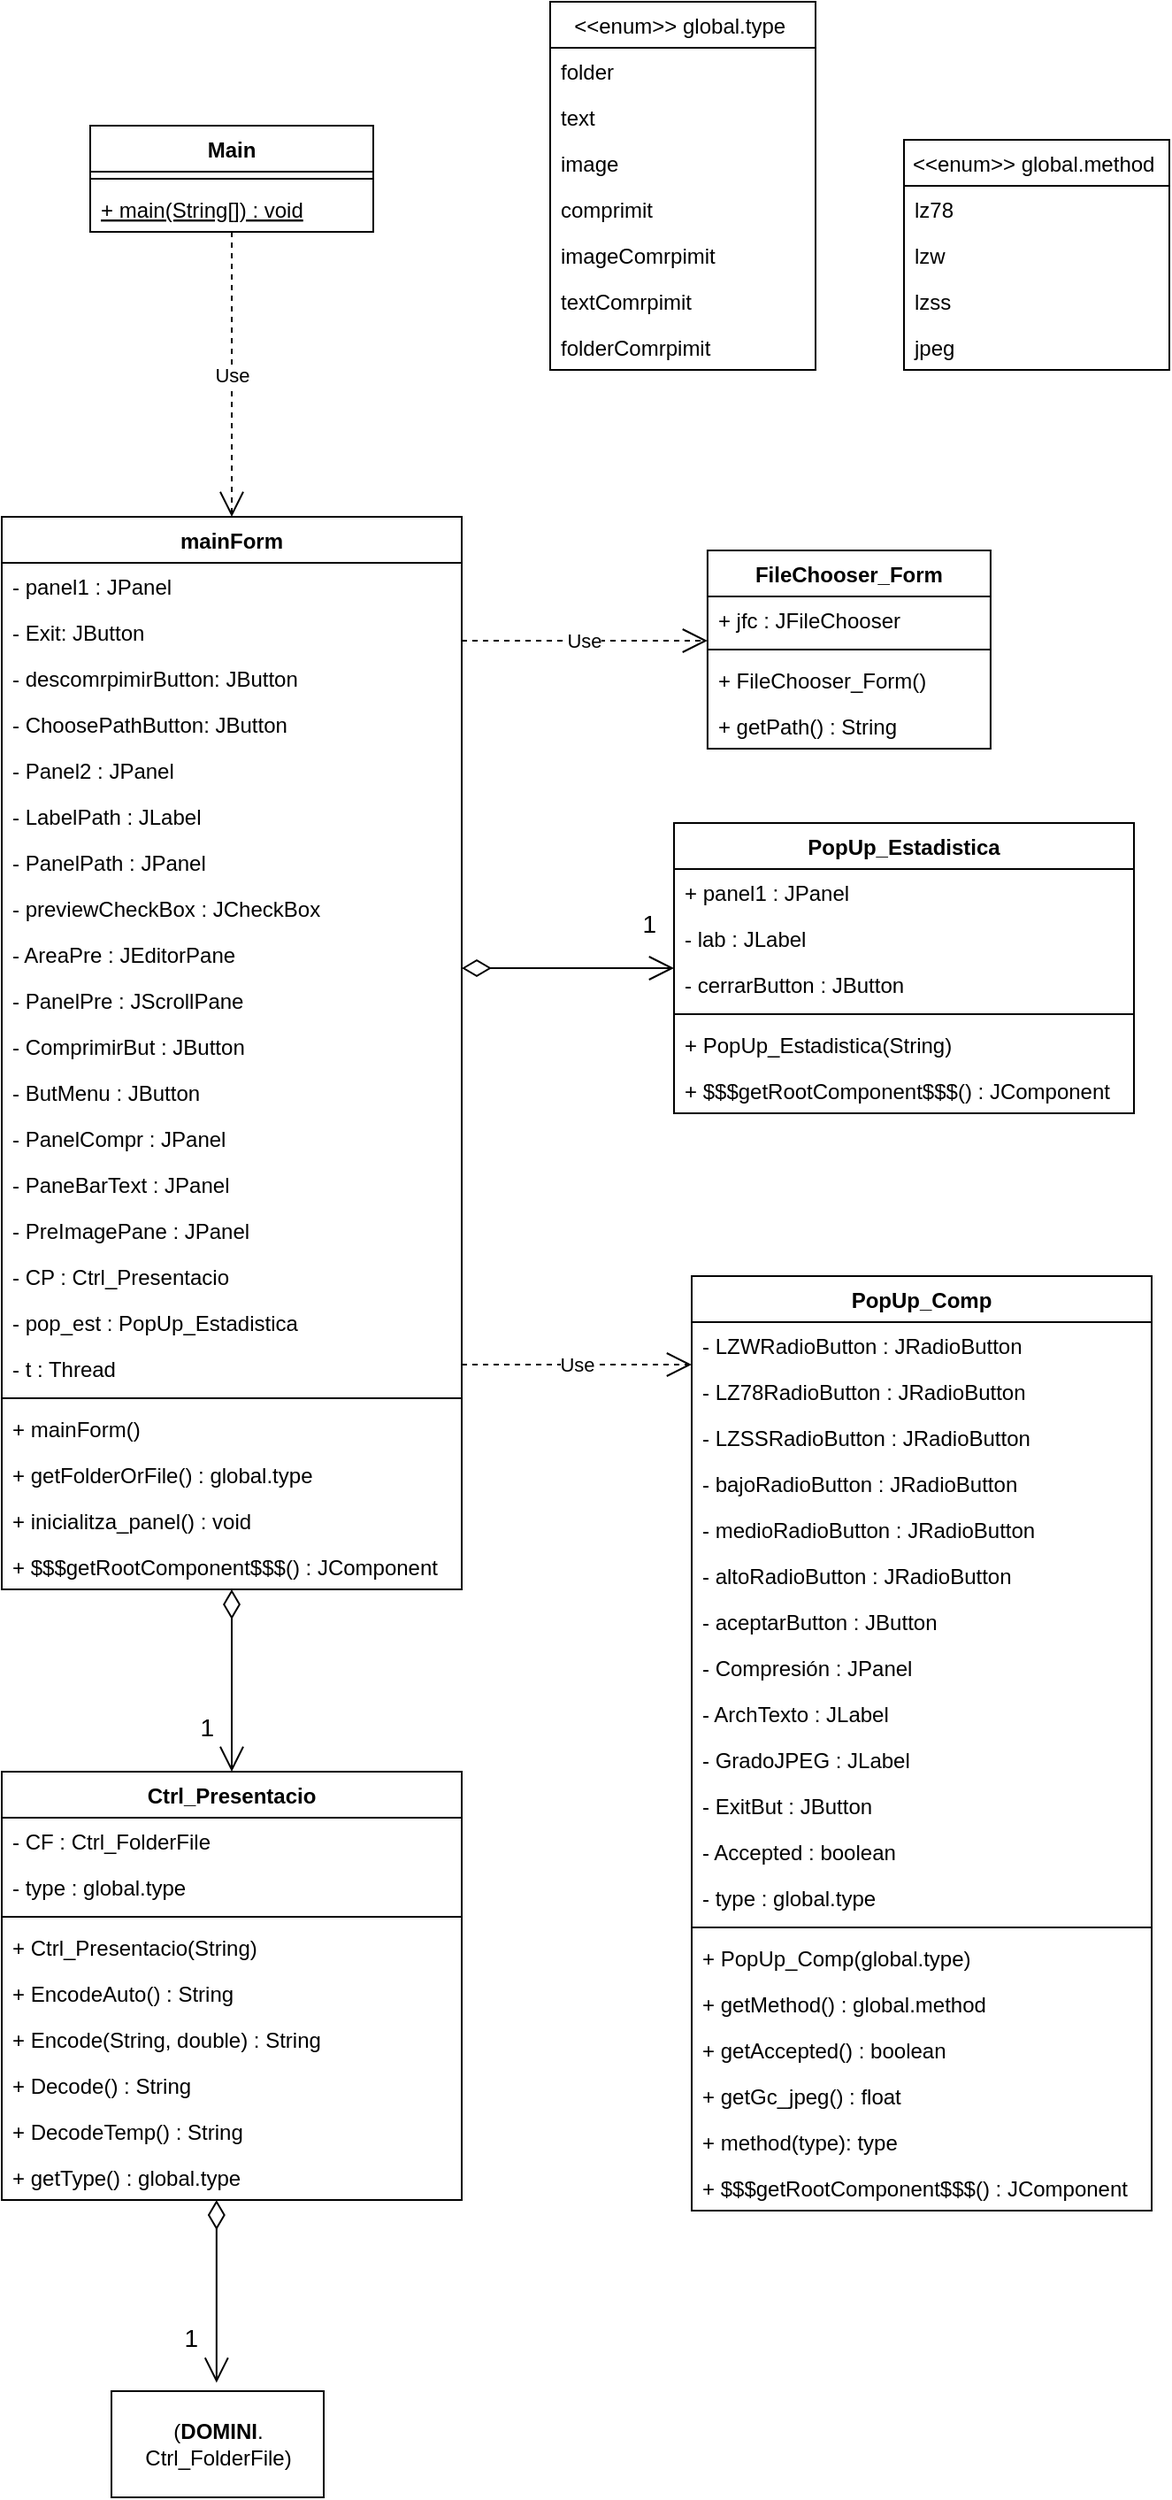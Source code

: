 <mxfile version="12.4.3" type="device" pages="1"><diagram id="G6PZwn-jRoXggaa4ccq8" name="Page-1"><mxGraphModel dx="1847" dy="668" grid="1" gridSize="10" guides="1" tooltips="1" connect="1" arrows="1" fold="1" page="1" pageScale="1" pageWidth="827" pageHeight="1169" math="0" shadow="0"><root><mxCell id="0"/><mxCell id="1" parent="0"/><mxCell id="ZvOrNMBZeosaN7y1ia8I-1" value="Main" style="swimlane;fontStyle=1;align=center;verticalAlign=top;childLayout=stackLayout;horizontal=1;startSize=26;horizontalStack=0;resizeParent=1;resizeParentMax=0;resizeLast=0;collapsible=1;marginBottom=0;" vertex="1" parent="1"><mxGeometry x="150" y="110" width="160" height="60" as="geometry"/></mxCell><mxCell id="ZvOrNMBZeosaN7y1ia8I-3" value="" style="line;strokeWidth=1;fillColor=none;align=left;verticalAlign=middle;spacingTop=-1;spacingLeft=3;spacingRight=3;rotatable=0;labelPosition=right;points=[];portConstraint=eastwest;" vertex="1" parent="ZvOrNMBZeosaN7y1ia8I-1"><mxGeometry y="26" width="160" height="8" as="geometry"/></mxCell><mxCell id="ZvOrNMBZeosaN7y1ia8I-4" value="+ main(String[]) : void" style="text;strokeColor=none;fillColor=none;align=left;verticalAlign=top;spacingLeft=4;spacingRight=4;overflow=hidden;rotatable=0;points=[[0,0.5],[1,0.5]];portConstraint=eastwest;fontStyle=4" vertex="1" parent="ZvOrNMBZeosaN7y1ia8I-1"><mxGeometry y="34" width="160" height="26" as="geometry"/></mxCell><mxCell id="ZvOrNMBZeosaN7y1ia8I-5" value="Use" style="endArrow=open;endSize=12;dashed=1;html=1;entryX=0.5;entryY=0;entryDx=0;entryDy=0;" edge="1" parent="1" source="ZvOrNMBZeosaN7y1ia8I-1" target="ZvOrNMBZeosaN7y1ia8I-6"><mxGeometry width="160" relative="1" as="geometry"><mxPoint x="167" y="290" as="sourcePoint"/><mxPoint x="207" y="310" as="targetPoint"/></mxGeometry></mxCell><mxCell id="ZvOrNMBZeosaN7y1ia8I-6" value="mainForm" style="swimlane;fontStyle=1;align=center;verticalAlign=top;childLayout=stackLayout;horizontal=1;startSize=26;horizontalStack=0;resizeParent=1;resizeParentMax=0;resizeLast=0;collapsible=1;marginBottom=0;" vertex="1" parent="1"><mxGeometry x="100" y="331" width="260" height="606" as="geometry"/></mxCell><mxCell id="ZvOrNMBZeosaN7y1ia8I-7" value="- panel1 : JPanel" style="text;strokeColor=none;fillColor=none;align=left;verticalAlign=top;spacingLeft=4;spacingRight=4;overflow=hidden;rotatable=0;points=[[0,0.5],[1,0.5]];portConstraint=eastwest;" vertex="1" parent="ZvOrNMBZeosaN7y1ia8I-6"><mxGeometry y="26" width="260" height="26" as="geometry"/></mxCell><mxCell id="ZvOrNMBZeosaN7y1ia8I-15" value="- Exit: JButton" style="text;strokeColor=none;fillColor=none;align=left;verticalAlign=top;spacingLeft=4;spacingRight=4;overflow=hidden;rotatable=0;points=[[0,0.5],[1,0.5]];portConstraint=eastwest;" vertex="1" parent="ZvOrNMBZeosaN7y1ia8I-6"><mxGeometry y="52" width="260" height="26" as="geometry"/></mxCell><mxCell id="ZvOrNMBZeosaN7y1ia8I-18" value="- descomrpimirButton: JButton" style="text;strokeColor=none;fillColor=none;align=left;verticalAlign=top;spacingLeft=4;spacingRight=4;overflow=hidden;rotatable=0;points=[[0,0.5],[1,0.5]];portConstraint=eastwest;" vertex="1" parent="ZvOrNMBZeosaN7y1ia8I-6"><mxGeometry y="78" width="260" height="26" as="geometry"/></mxCell><mxCell id="ZvOrNMBZeosaN7y1ia8I-20" value="- ChoosePathButton: JButton" style="text;strokeColor=none;fillColor=none;align=left;verticalAlign=top;spacingLeft=4;spacingRight=4;overflow=hidden;rotatable=0;points=[[0,0.5],[1,0.5]];portConstraint=eastwest;" vertex="1" parent="ZvOrNMBZeosaN7y1ia8I-6"><mxGeometry y="104" width="260" height="26" as="geometry"/></mxCell><mxCell id="ZvOrNMBZeosaN7y1ia8I-16" value="- Panel2 : JPanel" style="text;strokeColor=none;fillColor=none;align=left;verticalAlign=top;spacingLeft=4;spacingRight=4;overflow=hidden;rotatable=0;points=[[0,0.5],[1,0.5]];portConstraint=eastwest;" vertex="1" parent="ZvOrNMBZeosaN7y1ia8I-6"><mxGeometry y="130" width="260" height="26" as="geometry"/></mxCell><mxCell id="ZvOrNMBZeosaN7y1ia8I-17" value="- LabelPath : JLabel" style="text;strokeColor=none;fillColor=none;align=left;verticalAlign=top;spacingLeft=4;spacingRight=4;overflow=hidden;rotatable=0;points=[[0,0.5],[1,0.5]];portConstraint=eastwest;" vertex="1" parent="ZvOrNMBZeosaN7y1ia8I-6"><mxGeometry y="156" width="260" height="26" as="geometry"/></mxCell><mxCell id="ZvOrNMBZeosaN7y1ia8I-21" value="- PanelPath : JPanel" style="text;strokeColor=none;fillColor=none;align=left;verticalAlign=top;spacingLeft=4;spacingRight=4;overflow=hidden;rotatable=0;points=[[0,0.5],[1,0.5]];portConstraint=eastwest;" vertex="1" parent="ZvOrNMBZeosaN7y1ia8I-6"><mxGeometry y="182" width="260" height="26" as="geometry"/></mxCell><mxCell id="ZvOrNMBZeosaN7y1ia8I-22" value="- previewCheckBox : JCheckBox" style="text;strokeColor=none;fillColor=none;align=left;verticalAlign=top;spacingLeft=4;spacingRight=4;overflow=hidden;rotatable=0;points=[[0,0.5],[1,0.5]];portConstraint=eastwest;" vertex="1" parent="ZvOrNMBZeosaN7y1ia8I-6"><mxGeometry y="208" width="260" height="26" as="geometry"/></mxCell><mxCell id="ZvOrNMBZeosaN7y1ia8I-23" value="- AreaPre : JEditorPane" style="text;strokeColor=none;fillColor=none;align=left;verticalAlign=top;spacingLeft=4;spacingRight=4;overflow=hidden;rotatable=0;points=[[0,0.5],[1,0.5]];portConstraint=eastwest;" vertex="1" parent="ZvOrNMBZeosaN7y1ia8I-6"><mxGeometry y="234" width="260" height="26" as="geometry"/></mxCell><mxCell id="ZvOrNMBZeosaN7y1ia8I-24" value="- PanelPre : JScrollPane " style="text;strokeColor=none;fillColor=none;align=left;verticalAlign=top;spacingLeft=4;spacingRight=4;overflow=hidden;rotatable=0;points=[[0,0.5],[1,0.5]];portConstraint=eastwest;" vertex="1" parent="ZvOrNMBZeosaN7y1ia8I-6"><mxGeometry y="260" width="260" height="26" as="geometry"/></mxCell><mxCell id="ZvOrNMBZeosaN7y1ia8I-25" value="- ComprimirBut : JButton " style="text;strokeColor=none;fillColor=none;align=left;verticalAlign=top;spacingLeft=4;spacingRight=4;overflow=hidden;rotatable=0;points=[[0,0.5],[1,0.5]];portConstraint=eastwest;" vertex="1" parent="ZvOrNMBZeosaN7y1ia8I-6"><mxGeometry y="286" width="260" height="26" as="geometry"/></mxCell><mxCell id="ZvOrNMBZeosaN7y1ia8I-31" value="- ButMenu : JButton " style="text;strokeColor=none;fillColor=none;align=left;verticalAlign=top;spacingLeft=4;spacingRight=4;overflow=hidden;rotatable=0;points=[[0,0.5],[1,0.5]];portConstraint=eastwest;" vertex="1" parent="ZvOrNMBZeosaN7y1ia8I-6"><mxGeometry y="312" width="260" height="26" as="geometry"/></mxCell><mxCell id="ZvOrNMBZeosaN7y1ia8I-32" value="- PanelCompr : JPanel " style="text;strokeColor=none;fillColor=none;align=left;verticalAlign=top;spacingLeft=4;spacingRight=4;overflow=hidden;rotatable=0;points=[[0,0.5],[1,0.5]];portConstraint=eastwest;" vertex="1" parent="ZvOrNMBZeosaN7y1ia8I-6"><mxGeometry y="338" width="260" height="26" as="geometry"/></mxCell><mxCell id="ZvOrNMBZeosaN7y1ia8I-33" value="- PaneBarText : JPanel " style="text;strokeColor=none;fillColor=none;align=left;verticalAlign=top;spacingLeft=4;spacingRight=4;overflow=hidden;rotatable=0;points=[[0,0.5],[1,0.5]];portConstraint=eastwest;" vertex="1" parent="ZvOrNMBZeosaN7y1ia8I-6"><mxGeometry y="364" width="260" height="26" as="geometry"/></mxCell><mxCell id="ZvOrNMBZeosaN7y1ia8I-34" value="- PreImagePane : JPanel " style="text;strokeColor=none;fillColor=none;align=left;verticalAlign=top;spacingLeft=4;spacingRight=4;overflow=hidden;rotatable=0;points=[[0,0.5],[1,0.5]];portConstraint=eastwest;" vertex="1" parent="ZvOrNMBZeosaN7y1ia8I-6"><mxGeometry y="390" width="260" height="26" as="geometry"/></mxCell><mxCell id="ZvOrNMBZeosaN7y1ia8I-26" value="- CP : Ctrl_Presentacio" style="text;strokeColor=none;fillColor=none;align=left;verticalAlign=top;spacingLeft=4;spacingRight=4;overflow=hidden;rotatable=0;points=[[0,0.5],[1,0.5]];portConstraint=eastwest;" vertex="1" parent="ZvOrNMBZeosaN7y1ia8I-6"><mxGeometry y="416" width="260" height="26" as="geometry"/></mxCell><mxCell id="ZvOrNMBZeosaN7y1ia8I-30" value="- pop_est : PopUp_Estadistica " style="text;strokeColor=none;fillColor=none;align=left;verticalAlign=top;spacingLeft=4;spacingRight=4;overflow=hidden;rotatable=0;points=[[0,0.5],[1,0.5]];portConstraint=eastwest;" vertex="1" parent="ZvOrNMBZeosaN7y1ia8I-6"><mxGeometry y="442" width="260" height="26" as="geometry"/></mxCell><mxCell id="ZvOrNMBZeosaN7y1ia8I-29" value="- t : Thread " style="text;strokeColor=none;fillColor=none;align=left;verticalAlign=top;spacingLeft=4;spacingRight=4;overflow=hidden;rotatable=0;points=[[0,0.5],[1,0.5]];portConstraint=eastwest;" vertex="1" parent="ZvOrNMBZeosaN7y1ia8I-6"><mxGeometry y="468" width="260" height="26" as="geometry"/></mxCell><mxCell id="ZvOrNMBZeosaN7y1ia8I-8" value="" style="line;strokeWidth=1;fillColor=none;align=left;verticalAlign=middle;spacingTop=-1;spacingLeft=3;spacingRight=3;rotatable=0;labelPosition=right;points=[];portConstraint=eastwest;" vertex="1" parent="ZvOrNMBZeosaN7y1ia8I-6"><mxGeometry y="494" width="260" height="8" as="geometry"/></mxCell><mxCell id="ZvOrNMBZeosaN7y1ia8I-9" value="+ mainForm()" style="text;strokeColor=none;fillColor=none;align=left;verticalAlign=top;spacingLeft=4;spacingRight=4;overflow=hidden;rotatable=0;points=[[0,0.5],[1,0.5]];portConstraint=eastwest;" vertex="1" parent="ZvOrNMBZeosaN7y1ia8I-6"><mxGeometry y="502" width="260" height="26" as="geometry"/></mxCell><mxCell id="ZvOrNMBZeosaN7y1ia8I-35" value="+ getFolderOrFile() : global.type" style="text;strokeColor=none;fillColor=none;align=left;verticalAlign=top;spacingLeft=4;spacingRight=4;overflow=hidden;rotatable=0;points=[[0,0.5],[1,0.5]];portConstraint=eastwest;" vertex="1" parent="ZvOrNMBZeosaN7y1ia8I-6"><mxGeometry y="528" width="260" height="26" as="geometry"/></mxCell><mxCell id="ZvOrNMBZeosaN7y1ia8I-36" value="+ inicialitza_panel() : void" style="text;strokeColor=none;fillColor=none;align=left;verticalAlign=top;spacingLeft=4;spacingRight=4;overflow=hidden;rotatable=0;points=[[0,0.5],[1,0.5]];portConstraint=eastwest;" vertex="1" parent="ZvOrNMBZeosaN7y1ia8I-6"><mxGeometry y="554" width="260" height="26" as="geometry"/></mxCell><mxCell id="ZvOrNMBZeosaN7y1ia8I-38" value="+ $$$getRootComponent$$$() : JComponent" style="text;strokeColor=none;fillColor=none;align=left;verticalAlign=top;spacingLeft=4;spacingRight=4;overflow=hidden;rotatable=0;points=[[0,0.5],[1,0.5]];portConstraint=eastwest;" vertex="1" parent="ZvOrNMBZeosaN7y1ia8I-6"><mxGeometry y="580" width="260" height="26" as="geometry"/></mxCell><mxCell id="ZvOrNMBZeosaN7y1ia8I-39" value="" style="endArrow=open;html=1;endSize=12;startArrow=diamondThin;startSize=14;startFill=0;edgeStyle=orthogonalEdgeStyle;entryX=0.5;entryY=0;entryDx=0;entryDy=0;" edge="1" parent="1" source="ZvOrNMBZeosaN7y1ia8I-6" target="ZvOrNMBZeosaN7y1ia8I-42"><mxGeometry relative="1" as="geometry"><mxPoint x="70" y="960" as="sourcePoint"/><mxPoint x="30" y="1060" as="targetPoint"/></mxGeometry></mxCell><mxCell id="ZvOrNMBZeosaN7y1ia8I-41" value="&lt;font style=&quot;font-size: 14px&quot;&gt;1&lt;/font&gt;" style="resizable=0;html=1;align=right;verticalAlign=top;labelBackgroundColor=#ffffff;fontSize=10;" connectable="0" vertex="1" parent="ZvOrNMBZeosaN7y1ia8I-39"><mxGeometry x="1" relative="1" as="geometry"><mxPoint x="-10" y="-40" as="offset"/></mxGeometry></mxCell><mxCell id="ZvOrNMBZeosaN7y1ia8I-42" value="Ctrl_Presentacio" style="swimlane;fontStyle=1;align=center;verticalAlign=top;childLayout=stackLayout;horizontal=1;startSize=26;horizontalStack=0;resizeParent=1;resizeParentMax=0;resizeLast=0;collapsible=1;marginBottom=0;" vertex="1" parent="1"><mxGeometry x="100" y="1040" width="260" height="242" as="geometry"/></mxCell><mxCell id="ZvOrNMBZeosaN7y1ia8I-43" value="- CF : Ctrl_FolderFile" style="text;strokeColor=none;fillColor=none;align=left;verticalAlign=top;spacingLeft=4;spacingRight=4;overflow=hidden;rotatable=0;points=[[0,0.5],[1,0.5]];portConstraint=eastwest;" vertex="1" parent="ZvOrNMBZeosaN7y1ia8I-42"><mxGeometry y="26" width="260" height="26" as="geometry"/></mxCell><mxCell id="ZvOrNMBZeosaN7y1ia8I-46" value="- type : global.type" style="text;strokeColor=none;fillColor=none;align=left;verticalAlign=top;spacingLeft=4;spacingRight=4;overflow=hidden;rotatable=0;points=[[0,0.5],[1,0.5]];portConstraint=eastwest;" vertex="1" parent="ZvOrNMBZeosaN7y1ia8I-42"><mxGeometry y="52" width="260" height="26" as="geometry"/></mxCell><mxCell id="ZvOrNMBZeosaN7y1ia8I-44" value="" style="line;strokeWidth=1;fillColor=none;align=left;verticalAlign=middle;spacingTop=-1;spacingLeft=3;spacingRight=3;rotatable=0;labelPosition=right;points=[];portConstraint=eastwest;" vertex="1" parent="ZvOrNMBZeosaN7y1ia8I-42"><mxGeometry y="78" width="260" height="8" as="geometry"/></mxCell><mxCell id="ZvOrNMBZeosaN7y1ia8I-45" value="+ Ctrl_Presentacio(String)" style="text;strokeColor=none;fillColor=none;align=left;verticalAlign=top;spacingLeft=4;spacingRight=4;overflow=hidden;rotatable=0;points=[[0,0.5],[1,0.5]];portConstraint=eastwest;" vertex="1" parent="ZvOrNMBZeosaN7y1ia8I-42"><mxGeometry y="86" width="260" height="26" as="geometry"/></mxCell><mxCell id="ZvOrNMBZeosaN7y1ia8I-47" value="+ EncodeAuto() : String" style="text;strokeColor=none;fillColor=none;align=left;verticalAlign=top;spacingLeft=4;spacingRight=4;overflow=hidden;rotatable=0;points=[[0,0.5],[1,0.5]];portConstraint=eastwest;" vertex="1" parent="ZvOrNMBZeosaN7y1ia8I-42"><mxGeometry y="112" width="260" height="26" as="geometry"/></mxCell><mxCell id="ZvOrNMBZeosaN7y1ia8I-48" value="+ Encode(String, double) : String" style="text;strokeColor=none;fillColor=none;align=left;verticalAlign=top;spacingLeft=4;spacingRight=4;overflow=hidden;rotatable=0;points=[[0,0.5],[1,0.5]];portConstraint=eastwest;" vertex="1" parent="ZvOrNMBZeosaN7y1ia8I-42"><mxGeometry y="138" width="260" height="26" as="geometry"/></mxCell><mxCell id="ZvOrNMBZeosaN7y1ia8I-49" value="+ Decode() : String" style="text;strokeColor=none;fillColor=none;align=left;verticalAlign=top;spacingLeft=4;spacingRight=4;overflow=hidden;rotatable=0;points=[[0,0.5],[1,0.5]];portConstraint=eastwest;" vertex="1" parent="ZvOrNMBZeosaN7y1ia8I-42"><mxGeometry y="164" width="260" height="26" as="geometry"/></mxCell><mxCell id="ZvOrNMBZeosaN7y1ia8I-50" value="+ DecodeTemp() : String" style="text;strokeColor=none;fillColor=none;align=left;verticalAlign=top;spacingLeft=4;spacingRight=4;overflow=hidden;rotatable=0;points=[[0,0.5],[1,0.5]];portConstraint=eastwest;" vertex="1" parent="ZvOrNMBZeosaN7y1ia8I-42"><mxGeometry y="190" width="260" height="26" as="geometry"/></mxCell><mxCell id="ZvOrNMBZeosaN7y1ia8I-51" value="+ getType() : global.type" style="text;strokeColor=none;fillColor=none;align=left;verticalAlign=top;spacingLeft=4;spacingRight=4;overflow=hidden;rotatable=0;points=[[0,0.5],[1,0.5]];portConstraint=eastwest;" vertex="1" parent="ZvOrNMBZeosaN7y1ia8I-42"><mxGeometry y="216" width="260" height="26" as="geometry"/></mxCell><mxCell id="ZvOrNMBZeosaN7y1ia8I-54" value="" style="endArrow=open;html=1;endSize=12;startArrow=diamondThin;startSize=14;startFill=0;edgeStyle=orthogonalEdgeStyle;" edge="1" parent="1"><mxGeometry relative="1" as="geometry"><mxPoint x="360" y="586" as="sourcePoint"/><mxPoint x="480" y="586" as="targetPoint"/></mxGeometry></mxCell><mxCell id="ZvOrNMBZeosaN7y1ia8I-55" value="&lt;font style=&quot;font-size: 14px&quot;&gt;1&lt;/font&gt;" style="resizable=0;html=1;align=right;verticalAlign=top;labelBackgroundColor=#ffffff;fontSize=10;" connectable="0" vertex="1" parent="ZvOrNMBZeosaN7y1ia8I-54"><mxGeometry x="1" relative="1" as="geometry"><mxPoint x="-10" y="-40" as="offset"/></mxGeometry></mxCell><mxCell id="ZvOrNMBZeosaN7y1ia8I-56" value="" style="endArrow=open;html=1;endSize=12;startArrow=diamondThin;startSize=14;startFill=0;edgeStyle=orthogonalEdgeStyle;entryX=0.5;entryY=0;entryDx=0;entryDy=0;" edge="1" parent="1"><mxGeometry relative="1" as="geometry"><mxPoint x="221.408" y="1282" as="sourcePoint"/><mxPoint x="221.408" y="1385.235" as="targetPoint"/></mxGeometry></mxCell><mxCell id="ZvOrNMBZeosaN7y1ia8I-57" value="&lt;font style=&quot;font-size: 14px&quot;&gt;1&lt;/font&gt;" style="resizable=0;html=1;align=right;verticalAlign=top;labelBackgroundColor=#ffffff;fontSize=10;" connectable="0" vertex="1" parent="ZvOrNMBZeosaN7y1ia8I-56"><mxGeometry x="1" relative="1" as="geometry"><mxPoint x="-10" y="-40" as="offset"/></mxGeometry></mxCell><mxCell id="ZvOrNMBZeosaN7y1ia8I-58" value="(&lt;b&gt;DOMINI&lt;/b&gt;.&lt;br&gt;Ctrl_FolderFile)" style="html=1;" vertex="1" parent="1"><mxGeometry x="162" y="1390" width="120" height="60" as="geometry"/></mxCell><mxCell id="ZvOrNMBZeosaN7y1ia8I-59" value="PopUp_Estadistica" style="swimlane;fontStyle=1;align=center;verticalAlign=top;childLayout=stackLayout;horizontal=1;startSize=26;horizontalStack=0;resizeParent=1;resizeParentMax=0;resizeLast=0;collapsible=1;marginBottom=0;" vertex="1" parent="1"><mxGeometry x="480" y="504" width="260" height="164" as="geometry"/></mxCell><mxCell id="ZvOrNMBZeosaN7y1ia8I-60" value="+ panel1 : JPanel" style="text;strokeColor=none;fillColor=none;align=left;verticalAlign=top;spacingLeft=4;spacingRight=4;overflow=hidden;rotatable=0;points=[[0,0.5],[1,0.5]];portConstraint=eastwest;" vertex="1" parent="ZvOrNMBZeosaN7y1ia8I-59"><mxGeometry y="26" width="260" height="26" as="geometry"/></mxCell><mxCell id="ZvOrNMBZeosaN7y1ia8I-63" value="- lab : JLabel" style="text;strokeColor=none;fillColor=none;align=left;verticalAlign=top;spacingLeft=4;spacingRight=4;overflow=hidden;rotatable=0;points=[[0,0.5],[1,0.5]];portConstraint=eastwest;" vertex="1" parent="ZvOrNMBZeosaN7y1ia8I-59"><mxGeometry y="52" width="260" height="26" as="geometry"/></mxCell><mxCell id="ZvOrNMBZeosaN7y1ia8I-64" value="- cerrarButton : JButton" style="text;strokeColor=none;fillColor=none;align=left;verticalAlign=top;spacingLeft=4;spacingRight=4;overflow=hidden;rotatable=0;points=[[0,0.5],[1,0.5]];portConstraint=eastwest;" vertex="1" parent="ZvOrNMBZeosaN7y1ia8I-59"><mxGeometry y="78" width="260" height="26" as="geometry"/></mxCell><mxCell id="ZvOrNMBZeosaN7y1ia8I-61" value="" style="line;strokeWidth=1;fillColor=none;align=left;verticalAlign=middle;spacingTop=-1;spacingLeft=3;spacingRight=3;rotatable=0;labelPosition=right;points=[];portConstraint=eastwest;" vertex="1" parent="ZvOrNMBZeosaN7y1ia8I-59"><mxGeometry y="104" width="260" height="8" as="geometry"/></mxCell><mxCell id="ZvOrNMBZeosaN7y1ia8I-62" value="+ PopUp_Estadistica(String)" style="text;strokeColor=none;fillColor=none;align=left;verticalAlign=top;spacingLeft=4;spacingRight=4;overflow=hidden;rotatable=0;points=[[0,0.5],[1,0.5]];portConstraint=eastwest;" vertex="1" parent="ZvOrNMBZeosaN7y1ia8I-59"><mxGeometry y="112" width="260" height="26" as="geometry"/></mxCell><mxCell id="ZvOrNMBZeosaN7y1ia8I-68" value="+ $$$getRootComponent$$$() : JComponent" style="text;strokeColor=none;fillColor=none;align=left;verticalAlign=top;spacingLeft=4;spacingRight=4;overflow=hidden;rotatable=0;points=[[0,0.5],[1,0.5]];portConstraint=eastwest;" vertex="1" parent="ZvOrNMBZeosaN7y1ia8I-59"><mxGeometry y="138" width="260" height="26" as="geometry"/></mxCell><mxCell id="ZvOrNMBZeosaN7y1ia8I-69" value="FileChooser_Form" style="swimlane;fontStyle=1;align=center;verticalAlign=top;childLayout=stackLayout;horizontal=1;startSize=26;horizontalStack=0;resizeParent=1;resizeParentMax=0;resizeLast=0;collapsible=1;marginBottom=0;" vertex="1" parent="1"><mxGeometry x="498.96" y="350" width="160" height="112" as="geometry"/></mxCell><mxCell id="ZvOrNMBZeosaN7y1ia8I-70" value="+ jfc : JFileChooser" style="text;strokeColor=none;fillColor=none;align=left;verticalAlign=top;spacingLeft=4;spacingRight=4;overflow=hidden;rotatable=0;points=[[0,0.5],[1,0.5]];portConstraint=eastwest;" vertex="1" parent="ZvOrNMBZeosaN7y1ia8I-69"><mxGeometry y="26" width="160" height="26" as="geometry"/></mxCell><mxCell id="ZvOrNMBZeosaN7y1ia8I-71" value="" style="line;strokeWidth=1;fillColor=none;align=left;verticalAlign=middle;spacingTop=-1;spacingLeft=3;spacingRight=3;rotatable=0;labelPosition=right;points=[];portConstraint=eastwest;" vertex="1" parent="ZvOrNMBZeosaN7y1ia8I-69"><mxGeometry y="52" width="160" height="8" as="geometry"/></mxCell><mxCell id="ZvOrNMBZeosaN7y1ia8I-72" value="+ FileChooser_Form()" style="text;strokeColor=none;fillColor=none;align=left;verticalAlign=top;spacingLeft=4;spacingRight=4;overflow=hidden;rotatable=0;points=[[0,0.5],[1,0.5]];portConstraint=eastwest;" vertex="1" parent="ZvOrNMBZeosaN7y1ia8I-69"><mxGeometry y="60" width="160" height="26" as="geometry"/></mxCell><mxCell id="ZvOrNMBZeosaN7y1ia8I-74" value="+ getPath() : String" style="text;strokeColor=none;fillColor=none;align=left;verticalAlign=top;spacingLeft=4;spacingRight=4;overflow=hidden;rotatable=0;points=[[0,0.5],[1,0.5]];portConstraint=eastwest;" vertex="1" parent="ZvOrNMBZeosaN7y1ia8I-69"><mxGeometry y="86" width="160" height="26" as="geometry"/></mxCell><mxCell id="ZvOrNMBZeosaN7y1ia8I-73" value="Use" style="endArrow=open;endSize=12;dashed=1;html=1;exitX=1.004;exitY=0.808;exitDx=0;exitDy=0;exitPerimeter=0;" edge="1" parent="1"><mxGeometry width="160" relative="1" as="geometry"><mxPoint x="360.0" y="401.008" as="sourcePoint"/><mxPoint x="498.96" y="401" as="targetPoint"/></mxGeometry></mxCell><mxCell id="ZvOrNMBZeosaN7y1ia8I-75" value="Use" style="endArrow=open;endSize=12;dashed=1;html=1;" edge="1" parent="1"><mxGeometry width="160" relative="1" as="geometry"><mxPoint x="360" y="810" as="sourcePoint"/><mxPoint x="490" y="810" as="targetPoint"/></mxGeometry></mxCell><mxCell id="ZvOrNMBZeosaN7y1ia8I-76" value="PopUp_Comp" style="swimlane;fontStyle=1;align=center;verticalAlign=top;childLayout=stackLayout;horizontal=1;startSize=26;horizontalStack=0;resizeParent=1;resizeParentMax=0;resizeLast=0;collapsible=1;marginBottom=0;" vertex="1" parent="1"><mxGeometry x="490" y="760" width="260" height="528" as="geometry"/></mxCell><mxCell id="ZvOrNMBZeosaN7y1ia8I-77" value="- LZWRadioButton : JRadioButton" style="text;strokeColor=none;fillColor=none;align=left;verticalAlign=top;spacingLeft=4;spacingRight=4;overflow=hidden;rotatable=0;points=[[0,0.5],[1,0.5]];portConstraint=eastwest;" vertex="1" parent="ZvOrNMBZeosaN7y1ia8I-76"><mxGeometry y="26" width="260" height="26" as="geometry"/></mxCell><mxCell id="ZvOrNMBZeosaN7y1ia8I-82" value="- LZ78RadioButton : JRadioButton" style="text;strokeColor=none;fillColor=none;align=left;verticalAlign=top;spacingLeft=4;spacingRight=4;overflow=hidden;rotatable=0;points=[[0,0.5],[1,0.5]];portConstraint=eastwest;" vertex="1" parent="ZvOrNMBZeosaN7y1ia8I-76"><mxGeometry y="52" width="260" height="26" as="geometry"/></mxCell><mxCell id="ZvOrNMBZeosaN7y1ia8I-84" value="- LZSSRadioButton : JRadioButton" style="text;strokeColor=none;fillColor=none;align=left;verticalAlign=top;spacingLeft=4;spacingRight=4;overflow=hidden;rotatable=0;points=[[0,0.5],[1,0.5]];portConstraint=eastwest;" vertex="1" parent="ZvOrNMBZeosaN7y1ia8I-76"><mxGeometry y="78" width="260" height="26" as="geometry"/></mxCell><mxCell id="ZvOrNMBZeosaN7y1ia8I-83" value="- bajoRadioButton : JRadioButton" style="text;strokeColor=none;fillColor=none;align=left;verticalAlign=top;spacingLeft=4;spacingRight=4;overflow=hidden;rotatable=0;points=[[0,0.5],[1,0.5]];portConstraint=eastwest;" vertex="1" parent="ZvOrNMBZeosaN7y1ia8I-76"><mxGeometry y="104" width="260" height="26" as="geometry"/></mxCell><mxCell id="ZvOrNMBZeosaN7y1ia8I-81" value="- medioRadioButton : JRadioButton" style="text;strokeColor=none;fillColor=none;align=left;verticalAlign=top;spacingLeft=4;spacingRight=4;overflow=hidden;rotatable=0;points=[[0,0.5],[1,0.5]];portConstraint=eastwest;" vertex="1" parent="ZvOrNMBZeosaN7y1ia8I-76"><mxGeometry y="130" width="260" height="26" as="geometry"/></mxCell><mxCell id="ZvOrNMBZeosaN7y1ia8I-80" value="- altoRadioButton : JRadioButton" style="text;strokeColor=none;fillColor=none;align=left;verticalAlign=top;spacingLeft=4;spacingRight=4;overflow=hidden;rotatable=0;points=[[0,0.5],[1,0.5]];portConstraint=eastwest;" vertex="1" parent="ZvOrNMBZeosaN7y1ia8I-76"><mxGeometry y="156" width="260" height="26" as="geometry"/></mxCell><mxCell id="ZvOrNMBZeosaN7y1ia8I-85" value="- aceptarButton : JButton" style="text;strokeColor=none;fillColor=none;align=left;verticalAlign=top;spacingLeft=4;spacingRight=4;overflow=hidden;rotatable=0;points=[[0,0.5],[1,0.5]];portConstraint=eastwest;" vertex="1" parent="ZvOrNMBZeosaN7y1ia8I-76"><mxGeometry y="182" width="260" height="26" as="geometry"/></mxCell><mxCell id="ZvOrNMBZeosaN7y1ia8I-86" value="- Compresión : JPanel" style="text;strokeColor=none;fillColor=none;align=left;verticalAlign=top;spacingLeft=4;spacingRight=4;overflow=hidden;rotatable=0;points=[[0,0.5],[1,0.5]];portConstraint=eastwest;" vertex="1" parent="ZvOrNMBZeosaN7y1ia8I-76"><mxGeometry y="208" width="260" height="26" as="geometry"/></mxCell><mxCell id="ZvOrNMBZeosaN7y1ia8I-87" value="- ArchTexto : JLabel" style="text;strokeColor=none;fillColor=none;align=left;verticalAlign=top;spacingLeft=4;spacingRight=4;overflow=hidden;rotatable=0;points=[[0,0.5],[1,0.5]];portConstraint=eastwest;" vertex="1" parent="ZvOrNMBZeosaN7y1ia8I-76"><mxGeometry y="234" width="260" height="26" as="geometry"/></mxCell><mxCell id="ZvOrNMBZeosaN7y1ia8I-88" value="- GradoJPEG : JLabel" style="text;strokeColor=none;fillColor=none;align=left;verticalAlign=top;spacingLeft=4;spacingRight=4;overflow=hidden;rotatable=0;points=[[0,0.5],[1,0.5]];portConstraint=eastwest;" vertex="1" parent="ZvOrNMBZeosaN7y1ia8I-76"><mxGeometry y="260" width="260" height="26" as="geometry"/></mxCell><mxCell id="ZvOrNMBZeosaN7y1ia8I-90" value="- ExitBut : JButton" style="text;strokeColor=none;fillColor=none;align=left;verticalAlign=top;spacingLeft=4;spacingRight=4;overflow=hidden;rotatable=0;points=[[0,0.5],[1,0.5]];portConstraint=eastwest;" vertex="1" parent="ZvOrNMBZeosaN7y1ia8I-76"><mxGeometry y="286" width="260" height="26" as="geometry"/></mxCell><mxCell id="ZvOrNMBZeosaN7y1ia8I-91" value="- Accepted : boolean" style="text;strokeColor=none;fillColor=none;align=left;verticalAlign=top;spacingLeft=4;spacingRight=4;overflow=hidden;rotatable=0;points=[[0,0.5],[1,0.5]];portConstraint=eastwest;" vertex="1" parent="ZvOrNMBZeosaN7y1ia8I-76"><mxGeometry y="312" width="260" height="26" as="geometry"/></mxCell><mxCell id="ZvOrNMBZeosaN7y1ia8I-89" value="- type : global.type" style="text;strokeColor=none;fillColor=none;align=left;verticalAlign=top;spacingLeft=4;spacingRight=4;overflow=hidden;rotatable=0;points=[[0,0.5],[1,0.5]];portConstraint=eastwest;" vertex="1" parent="ZvOrNMBZeosaN7y1ia8I-76"><mxGeometry y="338" width="260" height="26" as="geometry"/></mxCell><mxCell id="ZvOrNMBZeosaN7y1ia8I-78" value="" style="line;strokeWidth=1;fillColor=none;align=left;verticalAlign=middle;spacingTop=-1;spacingLeft=3;spacingRight=3;rotatable=0;labelPosition=right;points=[];portConstraint=eastwest;" vertex="1" parent="ZvOrNMBZeosaN7y1ia8I-76"><mxGeometry y="364" width="260" height="8" as="geometry"/></mxCell><mxCell id="ZvOrNMBZeosaN7y1ia8I-79" value="+ PopUp_Comp(global.type)" style="text;strokeColor=none;fillColor=none;align=left;verticalAlign=top;spacingLeft=4;spacingRight=4;overflow=hidden;rotatable=0;points=[[0,0.5],[1,0.5]];portConstraint=eastwest;" vertex="1" parent="ZvOrNMBZeosaN7y1ia8I-76"><mxGeometry y="372" width="260" height="26" as="geometry"/></mxCell><mxCell id="ZvOrNMBZeosaN7y1ia8I-92" value="+ getMethod() : global.method" style="text;strokeColor=none;fillColor=none;align=left;verticalAlign=top;spacingLeft=4;spacingRight=4;overflow=hidden;rotatable=0;points=[[0,0.5],[1,0.5]];portConstraint=eastwest;" vertex="1" parent="ZvOrNMBZeosaN7y1ia8I-76"><mxGeometry y="398" width="260" height="26" as="geometry"/></mxCell><mxCell id="ZvOrNMBZeosaN7y1ia8I-94" value="+ getAccepted() : boolean" style="text;strokeColor=none;fillColor=none;align=left;verticalAlign=top;spacingLeft=4;spacingRight=4;overflow=hidden;rotatable=0;points=[[0,0.5],[1,0.5]];portConstraint=eastwest;" vertex="1" parent="ZvOrNMBZeosaN7y1ia8I-76"><mxGeometry y="424" width="260" height="26" as="geometry"/></mxCell><mxCell id="ZvOrNMBZeosaN7y1ia8I-95" value="+ getGc_jpeg() : float" style="text;strokeColor=none;fillColor=none;align=left;verticalAlign=top;spacingLeft=4;spacingRight=4;overflow=hidden;rotatable=0;points=[[0,0.5],[1,0.5]];portConstraint=eastwest;" vertex="1" parent="ZvOrNMBZeosaN7y1ia8I-76"><mxGeometry y="450" width="260" height="26" as="geometry"/></mxCell><mxCell id="ZvOrNMBZeosaN7y1ia8I-93" value="+ method(type): type" style="text;strokeColor=none;fillColor=none;align=left;verticalAlign=top;spacingLeft=4;spacingRight=4;overflow=hidden;rotatable=0;points=[[0,0.5],[1,0.5]];portConstraint=eastwest;" vertex="1" parent="ZvOrNMBZeosaN7y1ia8I-76"><mxGeometry y="476" width="260" height="26" as="geometry"/></mxCell><mxCell id="ZvOrNMBZeosaN7y1ia8I-96" value="+ $$$getRootComponent$$$() : JComponent" style="text;strokeColor=none;fillColor=none;align=left;verticalAlign=top;spacingLeft=4;spacingRight=4;overflow=hidden;rotatable=0;points=[[0,0.5],[1,0.5]];portConstraint=eastwest;" vertex="1" parent="ZvOrNMBZeosaN7y1ia8I-76"><mxGeometry y="502" width="260" height="26" as="geometry"/></mxCell><mxCell id="ZvOrNMBZeosaN7y1ia8I-97" value="&lt;&lt;enum&gt;&gt; global.type " style="swimlane;fontStyle=0;childLayout=stackLayout;horizontal=1;startSize=26;fillColor=none;horizontalStack=0;resizeParent=1;resizeParentMax=0;resizeLast=0;collapsible=1;marginBottom=0;" vertex="1" parent="1"><mxGeometry x="410" y="40" width="150" height="208" as="geometry"/></mxCell><mxCell id="ZvOrNMBZeosaN7y1ia8I-98" value="folder" style="text;strokeColor=none;fillColor=none;align=left;verticalAlign=top;spacingLeft=4;spacingRight=4;overflow=hidden;rotatable=0;points=[[0,0.5],[1,0.5]];portConstraint=eastwest;" vertex="1" parent="ZvOrNMBZeosaN7y1ia8I-97"><mxGeometry y="26" width="150" height="26" as="geometry"/></mxCell><mxCell id="ZvOrNMBZeosaN7y1ia8I-99" value="text" style="text;strokeColor=none;fillColor=none;align=left;verticalAlign=top;spacingLeft=4;spacingRight=4;overflow=hidden;rotatable=0;points=[[0,0.5],[1,0.5]];portConstraint=eastwest;" vertex="1" parent="ZvOrNMBZeosaN7y1ia8I-97"><mxGeometry y="52" width="150" height="26" as="geometry"/></mxCell><mxCell id="ZvOrNMBZeosaN7y1ia8I-100" value="image&#10;" style="text;strokeColor=none;fillColor=none;align=left;verticalAlign=top;spacingLeft=4;spacingRight=4;overflow=hidden;rotatable=0;points=[[0,0.5],[1,0.5]];portConstraint=eastwest;" vertex="1" parent="ZvOrNMBZeosaN7y1ia8I-97"><mxGeometry y="78" width="150" height="26" as="geometry"/></mxCell><mxCell id="ZvOrNMBZeosaN7y1ia8I-101" value="comprimit" style="text;strokeColor=none;fillColor=none;align=left;verticalAlign=top;spacingLeft=4;spacingRight=4;overflow=hidden;rotatable=0;points=[[0,0.5],[1,0.5]];portConstraint=eastwest;" vertex="1" parent="ZvOrNMBZeosaN7y1ia8I-97"><mxGeometry y="104" width="150" height="26" as="geometry"/></mxCell><mxCell id="ZvOrNMBZeosaN7y1ia8I-102" value="imageComrpimit" style="text;strokeColor=none;fillColor=none;align=left;verticalAlign=top;spacingLeft=4;spacingRight=4;overflow=hidden;rotatable=0;points=[[0,0.5],[1,0.5]];portConstraint=eastwest;" vertex="1" parent="ZvOrNMBZeosaN7y1ia8I-97"><mxGeometry y="130" width="150" height="26" as="geometry"/></mxCell><mxCell id="ZvOrNMBZeosaN7y1ia8I-103" value="textComrpimit" style="text;strokeColor=none;fillColor=none;align=left;verticalAlign=top;spacingLeft=4;spacingRight=4;overflow=hidden;rotatable=0;points=[[0,0.5],[1,0.5]];portConstraint=eastwest;" vertex="1" parent="ZvOrNMBZeosaN7y1ia8I-97"><mxGeometry y="156" width="150" height="26" as="geometry"/></mxCell><mxCell id="ZvOrNMBZeosaN7y1ia8I-104" value="folderComrpimit" style="text;strokeColor=none;fillColor=none;align=left;verticalAlign=top;spacingLeft=4;spacingRight=4;overflow=hidden;rotatable=0;points=[[0,0.5],[1,0.5]];portConstraint=eastwest;" vertex="1" parent="ZvOrNMBZeosaN7y1ia8I-97"><mxGeometry y="182" width="150" height="26" as="geometry"/></mxCell><mxCell id="ZvOrNMBZeosaN7y1ia8I-105" value="&lt;&lt;enum&gt;&gt; global.method " style="swimlane;fontStyle=0;childLayout=stackLayout;horizontal=1;startSize=26;fillColor=none;horizontalStack=0;resizeParent=1;resizeParentMax=0;resizeLast=0;collapsible=1;marginBottom=0;" vertex="1" parent="1"><mxGeometry x="610" y="118" width="150" height="130" as="geometry"/></mxCell><mxCell id="ZvOrNMBZeosaN7y1ia8I-106" value="lz78" style="text;strokeColor=none;fillColor=none;align=left;verticalAlign=top;spacingLeft=4;spacingRight=4;overflow=hidden;rotatable=0;points=[[0,0.5],[1,0.5]];portConstraint=eastwest;" vertex="1" parent="ZvOrNMBZeosaN7y1ia8I-105"><mxGeometry y="26" width="150" height="26" as="geometry"/></mxCell><mxCell id="ZvOrNMBZeosaN7y1ia8I-107" value="lzw" style="text;strokeColor=none;fillColor=none;align=left;verticalAlign=top;spacingLeft=4;spacingRight=4;overflow=hidden;rotatable=0;points=[[0,0.5],[1,0.5]];portConstraint=eastwest;" vertex="1" parent="ZvOrNMBZeosaN7y1ia8I-105"><mxGeometry y="52" width="150" height="26" as="geometry"/></mxCell><mxCell id="ZvOrNMBZeosaN7y1ia8I-108" value="lzss" style="text;strokeColor=none;fillColor=none;align=left;verticalAlign=top;spacingLeft=4;spacingRight=4;overflow=hidden;rotatable=0;points=[[0,0.5],[1,0.5]];portConstraint=eastwest;" vertex="1" parent="ZvOrNMBZeosaN7y1ia8I-105"><mxGeometry y="78" width="150" height="26" as="geometry"/></mxCell><mxCell id="ZvOrNMBZeosaN7y1ia8I-109" value="jpeg" style="text;strokeColor=none;fillColor=none;align=left;verticalAlign=top;spacingLeft=4;spacingRight=4;overflow=hidden;rotatable=0;points=[[0,0.5],[1,0.5]];portConstraint=eastwest;" vertex="1" parent="ZvOrNMBZeosaN7y1ia8I-105"><mxGeometry y="104" width="150" height="26" as="geometry"/></mxCell></root></mxGraphModel></diagram></mxfile>
